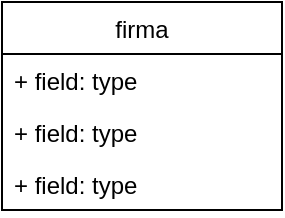 <mxfile version="16.1.0" type="github"><diagram id="V-ut0zUFN06YQfodLiXX" name="Page-1"><mxGraphModel dx="775" dy="435" grid="1" gridSize="10" guides="1" tooltips="1" connect="1" arrows="1" fold="1" page="1" pageScale="1" pageWidth="827" pageHeight="1169" math="0" shadow="0"><root><mxCell id="0"/><mxCell id="1" parent="0"/><mxCell id="7Wd5g1nh1o-i1DWLg5bu-1" value="firma" style="swimlane;fontStyle=0;childLayout=stackLayout;horizontal=1;startSize=26;fillColor=none;horizontalStack=0;resizeParent=1;resizeParentMax=0;resizeLast=0;collapsible=1;marginBottom=0;" vertex="1" parent="1"><mxGeometry x="290" y="320" width="140" height="104" as="geometry"/></mxCell><mxCell id="7Wd5g1nh1o-i1DWLg5bu-2" value="+ field: type" style="text;strokeColor=none;fillColor=none;align=left;verticalAlign=top;spacingLeft=4;spacingRight=4;overflow=hidden;rotatable=0;points=[[0,0.5],[1,0.5]];portConstraint=eastwest;" vertex="1" parent="7Wd5g1nh1o-i1DWLg5bu-1"><mxGeometry y="26" width="140" height="26" as="geometry"/></mxCell><mxCell id="7Wd5g1nh1o-i1DWLg5bu-3" value="+ field: type" style="text;strokeColor=none;fillColor=none;align=left;verticalAlign=top;spacingLeft=4;spacingRight=4;overflow=hidden;rotatable=0;points=[[0,0.5],[1,0.5]];portConstraint=eastwest;" vertex="1" parent="7Wd5g1nh1o-i1DWLg5bu-1"><mxGeometry y="52" width="140" height="26" as="geometry"/></mxCell><mxCell id="7Wd5g1nh1o-i1DWLg5bu-4" value="+ field: type" style="text;strokeColor=none;fillColor=none;align=left;verticalAlign=top;spacingLeft=4;spacingRight=4;overflow=hidden;rotatable=0;points=[[0,0.5],[1,0.5]];portConstraint=eastwest;" vertex="1" parent="7Wd5g1nh1o-i1DWLg5bu-1"><mxGeometry y="78" width="140" height="26" as="geometry"/></mxCell></root></mxGraphModel></diagram></mxfile>